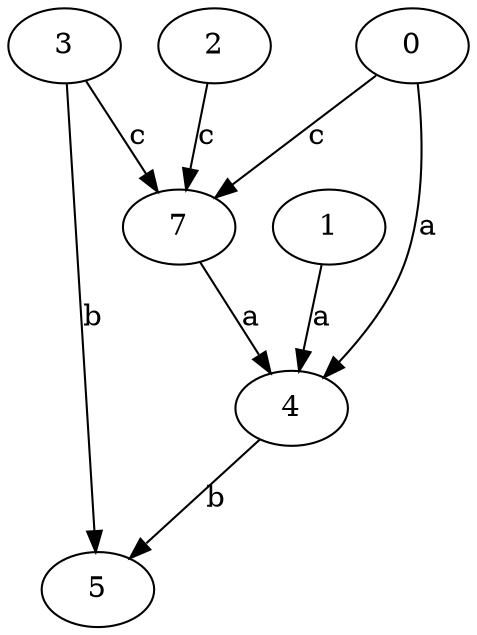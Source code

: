 strict digraph  {
0;
1;
2;
3;
4;
5;
7;
0 -> 4  [label=a];
0 -> 7  [label=c];
1 -> 4  [label=a];
2 -> 7  [label=c];
3 -> 5  [label=b];
3 -> 7  [label=c];
4 -> 5  [label=b];
7 -> 4  [label=a];
}
